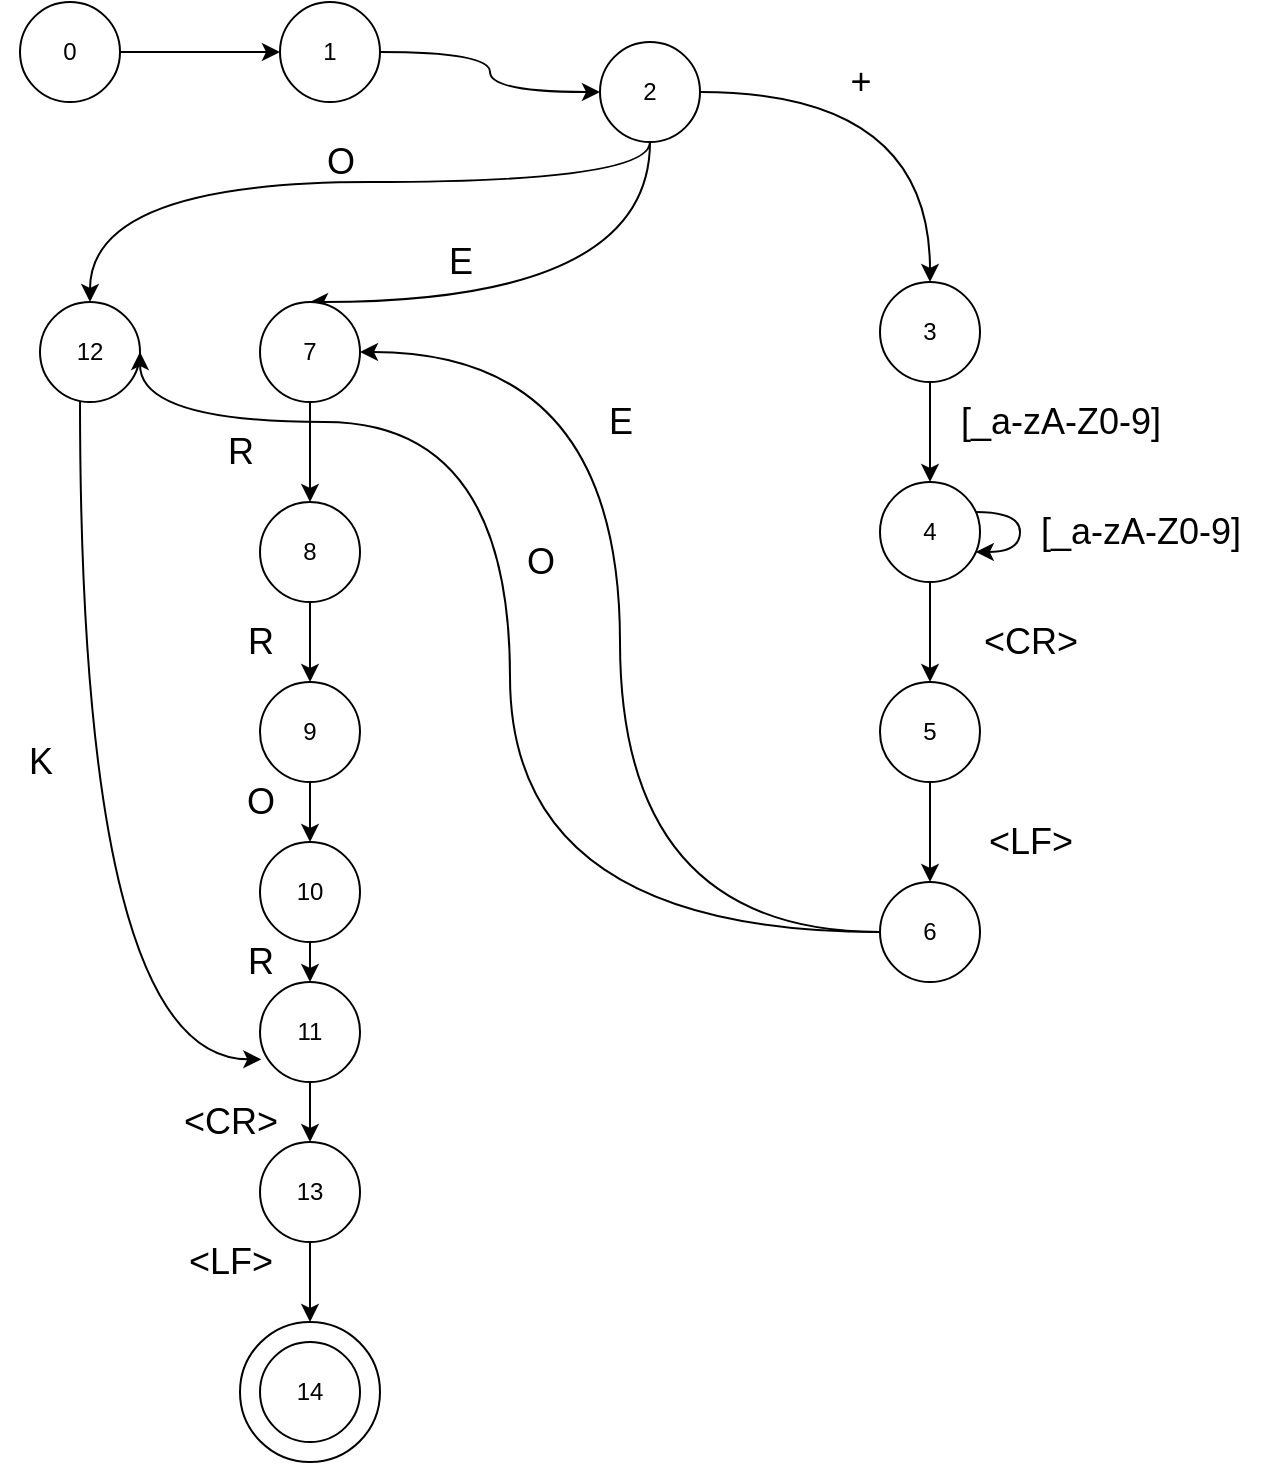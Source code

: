 <mxfile version="20.4.1" type="github">
  <diagram id="Ia3F5vTRLZpVt-muLBSL" name="Page-1">
    <mxGraphModel dx="1251" dy="618" grid="1" gridSize="10" guides="1" tooltips="1" connect="1" arrows="1" fold="1" page="1" pageScale="1" pageWidth="850" pageHeight="1100" math="0" shadow="0">
      <root>
        <mxCell id="0" />
        <mxCell id="1" parent="0" />
        <mxCell id="HWPHDzoE_fYsGa_TJ66Y-8" value="0" style="ellipse;whiteSpace=wrap;html=1;aspect=fixed;" parent="1" vertex="1">
          <mxGeometry x="100" y="40" width="50" height="50" as="geometry" />
        </mxCell>
        <mxCell id="gtfGWuYc3_UtfgW0UjGu-23" value="" style="edgeStyle=orthogonalEdgeStyle;curved=1;rounded=0;orthogonalLoop=1;jettySize=auto;html=1;fontSize=18;" edge="1" parent="1" source="HWPHDzoE_fYsGa_TJ66Y-11" target="HWPHDzoE_fYsGa_TJ66Y-12">
          <mxGeometry relative="1" as="geometry" />
        </mxCell>
        <mxCell id="HWPHDzoE_fYsGa_TJ66Y-11" value="1" style="ellipse;whiteSpace=wrap;html=1;aspect=fixed;" parent="1" vertex="1">
          <mxGeometry x="230" y="40" width="50" height="50" as="geometry" />
        </mxCell>
        <mxCell id="gtfGWuYc3_UtfgW0UjGu-1" style="edgeStyle=orthogonalEdgeStyle;curved=1;rounded=0;orthogonalLoop=1;jettySize=auto;html=1;exitX=1;exitY=0.5;exitDx=0;exitDy=0;entryX=0.5;entryY=0;entryDx=0;entryDy=0;" edge="1" parent="1" source="HWPHDzoE_fYsGa_TJ66Y-12" target="HWPHDzoE_fYsGa_TJ66Y-15">
          <mxGeometry relative="1" as="geometry" />
        </mxCell>
        <mxCell id="gtfGWuYc3_UtfgW0UjGu-18" value="" style="edgeStyle=orthogonalEdgeStyle;curved=1;rounded=0;orthogonalLoop=1;jettySize=auto;html=1;fontSize=18;exitX=0.5;exitY=1;exitDx=0;exitDy=0;" edge="1" parent="1" source="HWPHDzoE_fYsGa_TJ66Y-12" target="HWPHDzoE_fYsGa_TJ66Y-13">
          <mxGeometry relative="1" as="geometry">
            <mxPoint x="415" y="190" as="targetPoint" />
            <Array as="points">
              <mxPoint x="415" y="130" />
              <mxPoint x="135" y="130" />
            </Array>
          </mxGeometry>
        </mxCell>
        <mxCell id="gtfGWuYc3_UtfgW0UjGu-20" value="" style="edgeStyle=orthogonalEdgeStyle;curved=1;rounded=0;orthogonalLoop=1;jettySize=auto;html=1;fontSize=18;entryX=0.5;entryY=0;entryDx=0;entryDy=0;" edge="1" parent="1" source="HWPHDzoE_fYsGa_TJ66Y-12" target="HWPHDzoE_fYsGa_TJ66Y-14">
          <mxGeometry relative="1" as="geometry">
            <mxPoint x="310" y="85" as="targetPoint" />
            <Array as="points">
              <mxPoint x="415" y="190" />
            </Array>
          </mxGeometry>
        </mxCell>
        <mxCell id="HWPHDzoE_fYsGa_TJ66Y-12" value="2" style="ellipse;whiteSpace=wrap;html=1;aspect=fixed;" parent="1" vertex="1">
          <mxGeometry x="390" y="60" width="50" height="50" as="geometry" />
        </mxCell>
        <mxCell id="gtfGWuYc3_UtfgW0UjGu-49" value="" style="edgeStyle=orthogonalEdgeStyle;curved=1;rounded=0;orthogonalLoop=1;jettySize=auto;html=1;fontSize=18;entryX=0.013;entryY=0.773;entryDx=0;entryDy=0;entryPerimeter=0;" edge="1" parent="1" source="HWPHDzoE_fYsGa_TJ66Y-13" target="gtfGWuYc3_UtfgW0UjGu-35">
          <mxGeometry relative="1" as="geometry">
            <mxPoint x="135" y="320" as="targetPoint" />
            <Array as="points">
              <mxPoint x="130" y="569" />
            </Array>
          </mxGeometry>
        </mxCell>
        <mxCell id="HWPHDzoE_fYsGa_TJ66Y-13" value="12" style="ellipse;whiteSpace=wrap;html=1;aspect=fixed;" parent="1" vertex="1">
          <mxGeometry x="110" y="190" width="50" height="50" as="geometry" />
        </mxCell>
        <mxCell id="HWPHDzoE_fYsGa_TJ66Y-14" value="7" style="ellipse;whiteSpace=wrap;html=1;aspect=fixed;" parent="1" vertex="1">
          <mxGeometry x="220" y="190" width="50" height="50" as="geometry" />
        </mxCell>
        <mxCell id="HWPHDzoE_fYsGa_TJ66Y-15" value="3" style="ellipse;whiteSpace=wrap;html=1;aspect=fixed;" parent="1" vertex="1">
          <mxGeometry x="530" y="180" width="50" height="50" as="geometry" />
        </mxCell>
        <mxCell id="gtfGWuYc3_UtfgW0UjGu-8" value="" style="edgeStyle=orthogonalEdgeStyle;curved=1;rounded=0;orthogonalLoop=1;jettySize=auto;html=1;fontSize=18;" edge="1" parent="1" source="HWPHDzoE_fYsGa_TJ66Y-16" target="HWPHDzoE_fYsGa_TJ66Y-16">
          <mxGeometry relative="1" as="geometry" />
        </mxCell>
        <mxCell id="HWPHDzoE_fYsGa_TJ66Y-16" value="4" style="ellipse;whiteSpace=wrap;html=1;aspect=fixed;" parent="1" vertex="1">
          <mxGeometry x="530" y="280" width="50" height="50" as="geometry" />
        </mxCell>
        <mxCell id="HWPHDzoE_fYsGa_TJ66Y-17" value="5" style="ellipse;whiteSpace=wrap;html=1;aspect=fixed;" parent="1" vertex="1">
          <mxGeometry x="530" y="380" width="50" height="50" as="geometry" />
        </mxCell>
        <mxCell id="gtfGWuYc3_UtfgW0UjGu-13" value="" style="edgeStyle=orthogonalEdgeStyle;curved=1;rounded=0;orthogonalLoop=1;jettySize=auto;html=1;fontSize=18;entryX=1;entryY=0.5;entryDx=0;entryDy=0;exitX=0;exitY=0.5;exitDx=0;exitDy=0;" edge="1" parent="1" source="HWPHDzoE_fYsGa_TJ66Y-18" target="HWPHDzoE_fYsGa_TJ66Y-14">
          <mxGeometry relative="1" as="geometry">
            <mxPoint x="510" y="460" as="sourcePoint" />
          </mxGeometry>
        </mxCell>
        <mxCell id="gtfGWuYc3_UtfgW0UjGu-16" value="" style="edgeStyle=orthogonalEdgeStyle;curved=1;rounded=0;orthogonalLoop=1;jettySize=auto;html=1;fontSize=18;entryX=1;entryY=0.5;entryDx=0;entryDy=0;" edge="1" parent="1" source="HWPHDzoE_fYsGa_TJ66Y-18" target="HWPHDzoE_fYsGa_TJ66Y-13">
          <mxGeometry relative="1" as="geometry">
            <mxPoint x="450" y="505" as="targetPoint" />
            <Array as="points">
              <mxPoint x="345" y="505" />
              <mxPoint x="345" y="250" />
              <mxPoint x="160" y="250" />
            </Array>
          </mxGeometry>
        </mxCell>
        <mxCell id="HWPHDzoE_fYsGa_TJ66Y-18" value="6" style="ellipse;whiteSpace=wrap;html=1;aspect=fixed;" parent="1" vertex="1">
          <mxGeometry x="530" y="480" width="50" height="50" as="geometry" />
        </mxCell>
        <mxCell id="gtfGWuYc3_UtfgW0UjGu-30" value="" style="edgeStyle=orthogonalEdgeStyle;curved=1;rounded=0;orthogonalLoop=1;jettySize=auto;html=1;fontSize=18;" edge="1" parent="1" source="HWPHDzoE_fYsGa_TJ66Y-22" target="gtfGWuYc3_UtfgW0UjGu-29">
          <mxGeometry relative="1" as="geometry" />
        </mxCell>
        <mxCell id="HWPHDzoE_fYsGa_TJ66Y-22" value="8" style="ellipse;whiteSpace=wrap;html=1;aspect=fixed;" parent="1" vertex="1">
          <mxGeometry x="220" y="290" width="50" height="50" as="geometry" />
        </mxCell>
        <mxCell id="HWPHDzoE_fYsGa_TJ66Y-23" value="" style="endArrow=classic;html=1;rounded=0;exitX=0.5;exitY=1;exitDx=0;exitDy=0;entryX=0.5;entryY=0;entryDx=0;entryDy=0;" parent="1" source="HWPHDzoE_fYsGa_TJ66Y-17" target="HWPHDzoE_fYsGa_TJ66Y-18" edge="1">
          <mxGeometry width="50" height="50" relative="1" as="geometry">
            <mxPoint x="350" y="470" as="sourcePoint" />
            <mxPoint x="400" y="420" as="targetPoint" />
          </mxGeometry>
        </mxCell>
        <mxCell id="HWPHDzoE_fYsGa_TJ66Y-24" value="" style="endArrow=classic;html=1;rounded=0;entryX=0;entryY=0.5;entryDx=0;entryDy=0;exitX=1;exitY=0.5;exitDx=0;exitDy=0;" parent="1" source="HWPHDzoE_fYsGa_TJ66Y-8" target="HWPHDzoE_fYsGa_TJ66Y-11" edge="1">
          <mxGeometry width="50" height="50" relative="1" as="geometry">
            <mxPoint x="160" y="100" as="sourcePoint" />
            <mxPoint x="210" y="50" as="targetPoint" />
          </mxGeometry>
        </mxCell>
        <mxCell id="HWPHDzoE_fYsGa_TJ66Y-30" value="" style="endArrow=classic;html=1;rounded=0;entryX=0.5;entryY=0;entryDx=0;entryDy=0;exitX=0.5;exitY=1;exitDx=0;exitDy=0;" parent="1" source="HWPHDzoE_fYsGa_TJ66Y-14" target="HWPHDzoE_fYsGa_TJ66Y-22" edge="1">
          <mxGeometry width="50" height="50" relative="1" as="geometry">
            <mxPoint x="220" y="155" as="sourcePoint" />
            <mxPoint x="280" y="155" as="targetPoint" />
          </mxGeometry>
        </mxCell>
        <mxCell id="HWPHDzoE_fYsGa_TJ66Y-31" value="" style="endArrow=classic;html=1;rounded=0;entryX=0.5;entryY=0;entryDx=0;entryDy=0;exitX=0.5;exitY=1;exitDx=0;exitDy=0;" parent="1" source="HWPHDzoE_fYsGa_TJ66Y-15" target="HWPHDzoE_fYsGa_TJ66Y-16" edge="1">
          <mxGeometry width="50" height="50" relative="1" as="geometry">
            <mxPoint x="230" y="165" as="sourcePoint" />
            <mxPoint x="290" y="165" as="targetPoint" />
          </mxGeometry>
        </mxCell>
        <mxCell id="HWPHDzoE_fYsGa_TJ66Y-32" value="" style="endArrow=classic;html=1;rounded=0;exitX=0.5;exitY=1;exitDx=0;exitDy=0;" parent="1" source="HWPHDzoE_fYsGa_TJ66Y-16" target="HWPHDzoE_fYsGa_TJ66Y-17" edge="1">
          <mxGeometry width="50" height="50" relative="1" as="geometry">
            <mxPoint x="240" y="175" as="sourcePoint" />
            <mxPoint x="300" y="175" as="targetPoint" />
          </mxGeometry>
        </mxCell>
        <mxCell id="gtfGWuYc3_UtfgW0UjGu-2" value="&lt;font style=&quot;font-size: 18px;&quot;&gt;+&lt;/font&gt;" style="text;html=1;align=center;verticalAlign=middle;resizable=0;points=[];autosize=1;strokeColor=none;fillColor=none;" vertex="1" parent="1">
          <mxGeometry x="505" y="60" width="30" height="40" as="geometry" />
        </mxCell>
        <mxCell id="gtfGWuYc3_UtfgW0UjGu-3" value="[_a-zA-Z0-9]" style="text;html=1;align=center;verticalAlign=middle;resizable=0;points=[];autosize=1;strokeColor=none;fillColor=none;fontSize=18;" vertex="1" parent="1">
          <mxGeometry x="560" y="230" width="120" height="40" as="geometry" />
        </mxCell>
        <mxCell id="gtfGWuYc3_UtfgW0UjGu-9" value="[_a-zA-Z0-9]" style="text;html=1;align=center;verticalAlign=middle;resizable=0;points=[];autosize=1;strokeColor=none;fillColor=none;fontSize=18;" vertex="1" parent="1">
          <mxGeometry x="600" y="285" width="120" height="40" as="geometry" />
        </mxCell>
        <mxCell id="gtfGWuYc3_UtfgW0UjGu-10" value="&amp;lt;CR&amp;gt;" style="text;html=1;align=center;verticalAlign=middle;resizable=0;points=[];autosize=1;strokeColor=none;fillColor=none;fontSize=18;" vertex="1" parent="1">
          <mxGeometry x="570" y="340" width="70" height="40" as="geometry" />
        </mxCell>
        <mxCell id="gtfGWuYc3_UtfgW0UjGu-11" value="&amp;lt;LF&amp;gt;" style="text;html=1;align=center;verticalAlign=middle;resizable=0;points=[];autosize=1;strokeColor=none;fillColor=none;fontSize=18;" vertex="1" parent="1">
          <mxGeometry x="570" y="440" width="70" height="40" as="geometry" />
        </mxCell>
        <mxCell id="gtfGWuYc3_UtfgW0UjGu-24" value="E" style="text;html=1;align=center;verticalAlign=middle;resizable=0;points=[];autosize=1;strokeColor=none;fillColor=none;fontSize=18;" vertex="1" parent="1">
          <mxGeometry x="300" y="150" width="40" height="40" as="geometry" />
        </mxCell>
        <mxCell id="gtfGWuYc3_UtfgW0UjGu-25" value="E" style="text;html=1;align=center;verticalAlign=middle;resizable=0;points=[];autosize=1;strokeColor=none;fillColor=none;fontSize=18;" vertex="1" parent="1">
          <mxGeometry x="380" y="230" width="40" height="40" as="geometry" />
        </mxCell>
        <mxCell id="gtfGWuYc3_UtfgW0UjGu-26" value="O" style="text;html=1;align=center;verticalAlign=middle;resizable=0;points=[];autosize=1;strokeColor=none;fillColor=none;fontSize=18;" vertex="1" parent="1">
          <mxGeometry x="340" y="300" width="40" height="40" as="geometry" />
        </mxCell>
        <mxCell id="gtfGWuYc3_UtfgW0UjGu-27" value="O" style="text;html=1;align=center;verticalAlign=middle;resizable=0;points=[];autosize=1;strokeColor=none;fillColor=none;fontSize=18;" vertex="1" parent="1">
          <mxGeometry x="240" y="100" width="40" height="40" as="geometry" />
        </mxCell>
        <mxCell id="gtfGWuYc3_UtfgW0UjGu-28" value="R" style="text;html=1;align=center;verticalAlign=middle;resizable=0;points=[];autosize=1;strokeColor=none;fillColor=none;fontSize=18;" vertex="1" parent="1">
          <mxGeometry x="190" y="245" width="40" height="40" as="geometry" />
        </mxCell>
        <mxCell id="gtfGWuYc3_UtfgW0UjGu-33" value="" style="edgeStyle=orthogonalEdgeStyle;curved=1;rounded=0;orthogonalLoop=1;jettySize=auto;html=1;fontSize=18;" edge="1" parent="1" source="gtfGWuYc3_UtfgW0UjGu-29" target="gtfGWuYc3_UtfgW0UjGu-32">
          <mxGeometry relative="1" as="geometry" />
        </mxCell>
        <mxCell id="gtfGWuYc3_UtfgW0UjGu-29" value="9" style="ellipse;whiteSpace=wrap;html=1;aspect=fixed;" vertex="1" parent="1">
          <mxGeometry x="220" y="380" width="50" height="50" as="geometry" />
        </mxCell>
        <mxCell id="gtfGWuYc3_UtfgW0UjGu-31" value="R" style="text;html=1;align=center;verticalAlign=middle;resizable=0;points=[];autosize=1;strokeColor=none;fillColor=none;fontSize=18;" vertex="1" parent="1">
          <mxGeometry x="200" y="340" width="40" height="40" as="geometry" />
        </mxCell>
        <mxCell id="gtfGWuYc3_UtfgW0UjGu-36" value="" style="edgeStyle=orthogonalEdgeStyle;curved=1;rounded=0;orthogonalLoop=1;jettySize=auto;html=1;fontSize=18;" edge="1" parent="1" source="gtfGWuYc3_UtfgW0UjGu-32" target="gtfGWuYc3_UtfgW0UjGu-35">
          <mxGeometry relative="1" as="geometry" />
        </mxCell>
        <mxCell id="gtfGWuYc3_UtfgW0UjGu-32" value="10" style="ellipse;whiteSpace=wrap;html=1;aspect=fixed;" vertex="1" parent="1">
          <mxGeometry x="220" y="460" width="50" height="50" as="geometry" />
        </mxCell>
        <mxCell id="gtfGWuYc3_UtfgW0UjGu-34" value="O" style="text;html=1;align=center;verticalAlign=middle;resizable=0;points=[];autosize=1;strokeColor=none;fillColor=none;fontSize=18;" vertex="1" parent="1">
          <mxGeometry x="200" y="420" width="40" height="40" as="geometry" />
        </mxCell>
        <mxCell id="gtfGWuYc3_UtfgW0UjGu-40" value="" style="edgeStyle=orthogonalEdgeStyle;curved=1;rounded=0;orthogonalLoop=1;jettySize=auto;html=1;fontSize=18;" edge="1" parent="1" source="gtfGWuYc3_UtfgW0UjGu-35">
          <mxGeometry relative="1" as="geometry">
            <mxPoint x="245" y="610" as="targetPoint" />
          </mxGeometry>
        </mxCell>
        <mxCell id="gtfGWuYc3_UtfgW0UjGu-35" value="11" style="ellipse;whiteSpace=wrap;html=1;aspect=fixed;" vertex="1" parent="1">
          <mxGeometry x="220" y="530" width="50" height="50" as="geometry" />
        </mxCell>
        <mxCell id="gtfGWuYc3_UtfgW0UjGu-37" value="R" style="text;html=1;align=center;verticalAlign=middle;resizable=0;points=[];autosize=1;strokeColor=none;fillColor=none;fontSize=18;" vertex="1" parent="1">
          <mxGeometry x="200" y="500" width="40" height="40" as="geometry" />
        </mxCell>
        <mxCell id="gtfGWuYc3_UtfgW0UjGu-38" value="K" style="text;html=1;align=center;verticalAlign=middle;resizable=0;points=[];autosize=1;strokeColor=none;fillColor=none;fontSize=18;" vertex="1" parent="1">
          <mxGeometry x="90" y="400" width="40" height="40" as="geometry" />
        </mxCell>
        <mxCell id="gtfGWuYc3_UtfgW0UjGu-41" value="13" style="ellipse;whiteSpace=wrap;html=1;aspect=fixed;" vertex="1" parent="1">
          <mxGeometry x="220" y="610" width="50" height="50" as="geometry" />
        </mxCell>
        <mxCell id="gtfGWuYc3_UtfgW0UjGu-42" value="6" style="ellipse;whiteSpace=wrap;html=1;aspect=fixed;" vertex="1" parent="1">
          <mxGeometry x="210" y="700" width="70" height="70" as="geometry" />
        </mxCell>
        <mxCell id="gtfGWuYc3_UtfgW0UjGu-43" value="" style="endArrow=classic;html=1;rounded=0;exitX=0.5;exitY=1;exitDx=0;exitDy=0;entryX=0.5;entryY=0;entryDx=0;entryDy=0;" edge="1" parent="1" source="gtfGWuYc3_UtfgW0UjGu-41" target="gtfGWuYc3_UtfgW0UjGu-42">
          <mxGeometry width="50" height="50" relative="1" as="geometry">
            <mxPoint x="40" y="800" as="sourcePoint" />
            <mxPoint x="90" y="750" as="targetPoint" />
          </mxGeometry>
        </mxCell>
        <mxCell id="gtfGWuYc3_UtfgW0UjGu-45" value="&amp;lt;CR&amp;gt;" style="text;html=1;align=center;verticalAlign=middle;resizable=0;points=[];autosize=1;strokeColor=none;fillColor=none;fontSize=18;" vertex="1" parent="1">
          <mxGeometry x="170" y="580" width="70" height="40" as="geometry" />
        </mxCell>
        <mxCell id="gtfGWuYc3_UtfgW0UjGu-46" value="&amp;lt;LF&amp;gt;" style="text;html=1;align=center;verticalAlign=middle;resizable=0;points=[];autosize=1;strokeColor=none;fillColor=none;fontSize=18;" vertex="1" parent="1">
          <mxGeometry x="170" y="650" width="70" height="40" as="geometry" />
        </mxCell>
        <mxCell id="gtfGWuYc3_UtfgW0UjGu-51" value="14" style="ellipse;whiteSpace=wrap;html=1;aspect=fixed;" vertex="1" parent="1">
          <mxGeometry x="220" y="710" width="50" height="50" as="geometry" />
        </mxCell>
      </root>
    </mxGraphModel>
  </diagram>
</mxfile>
